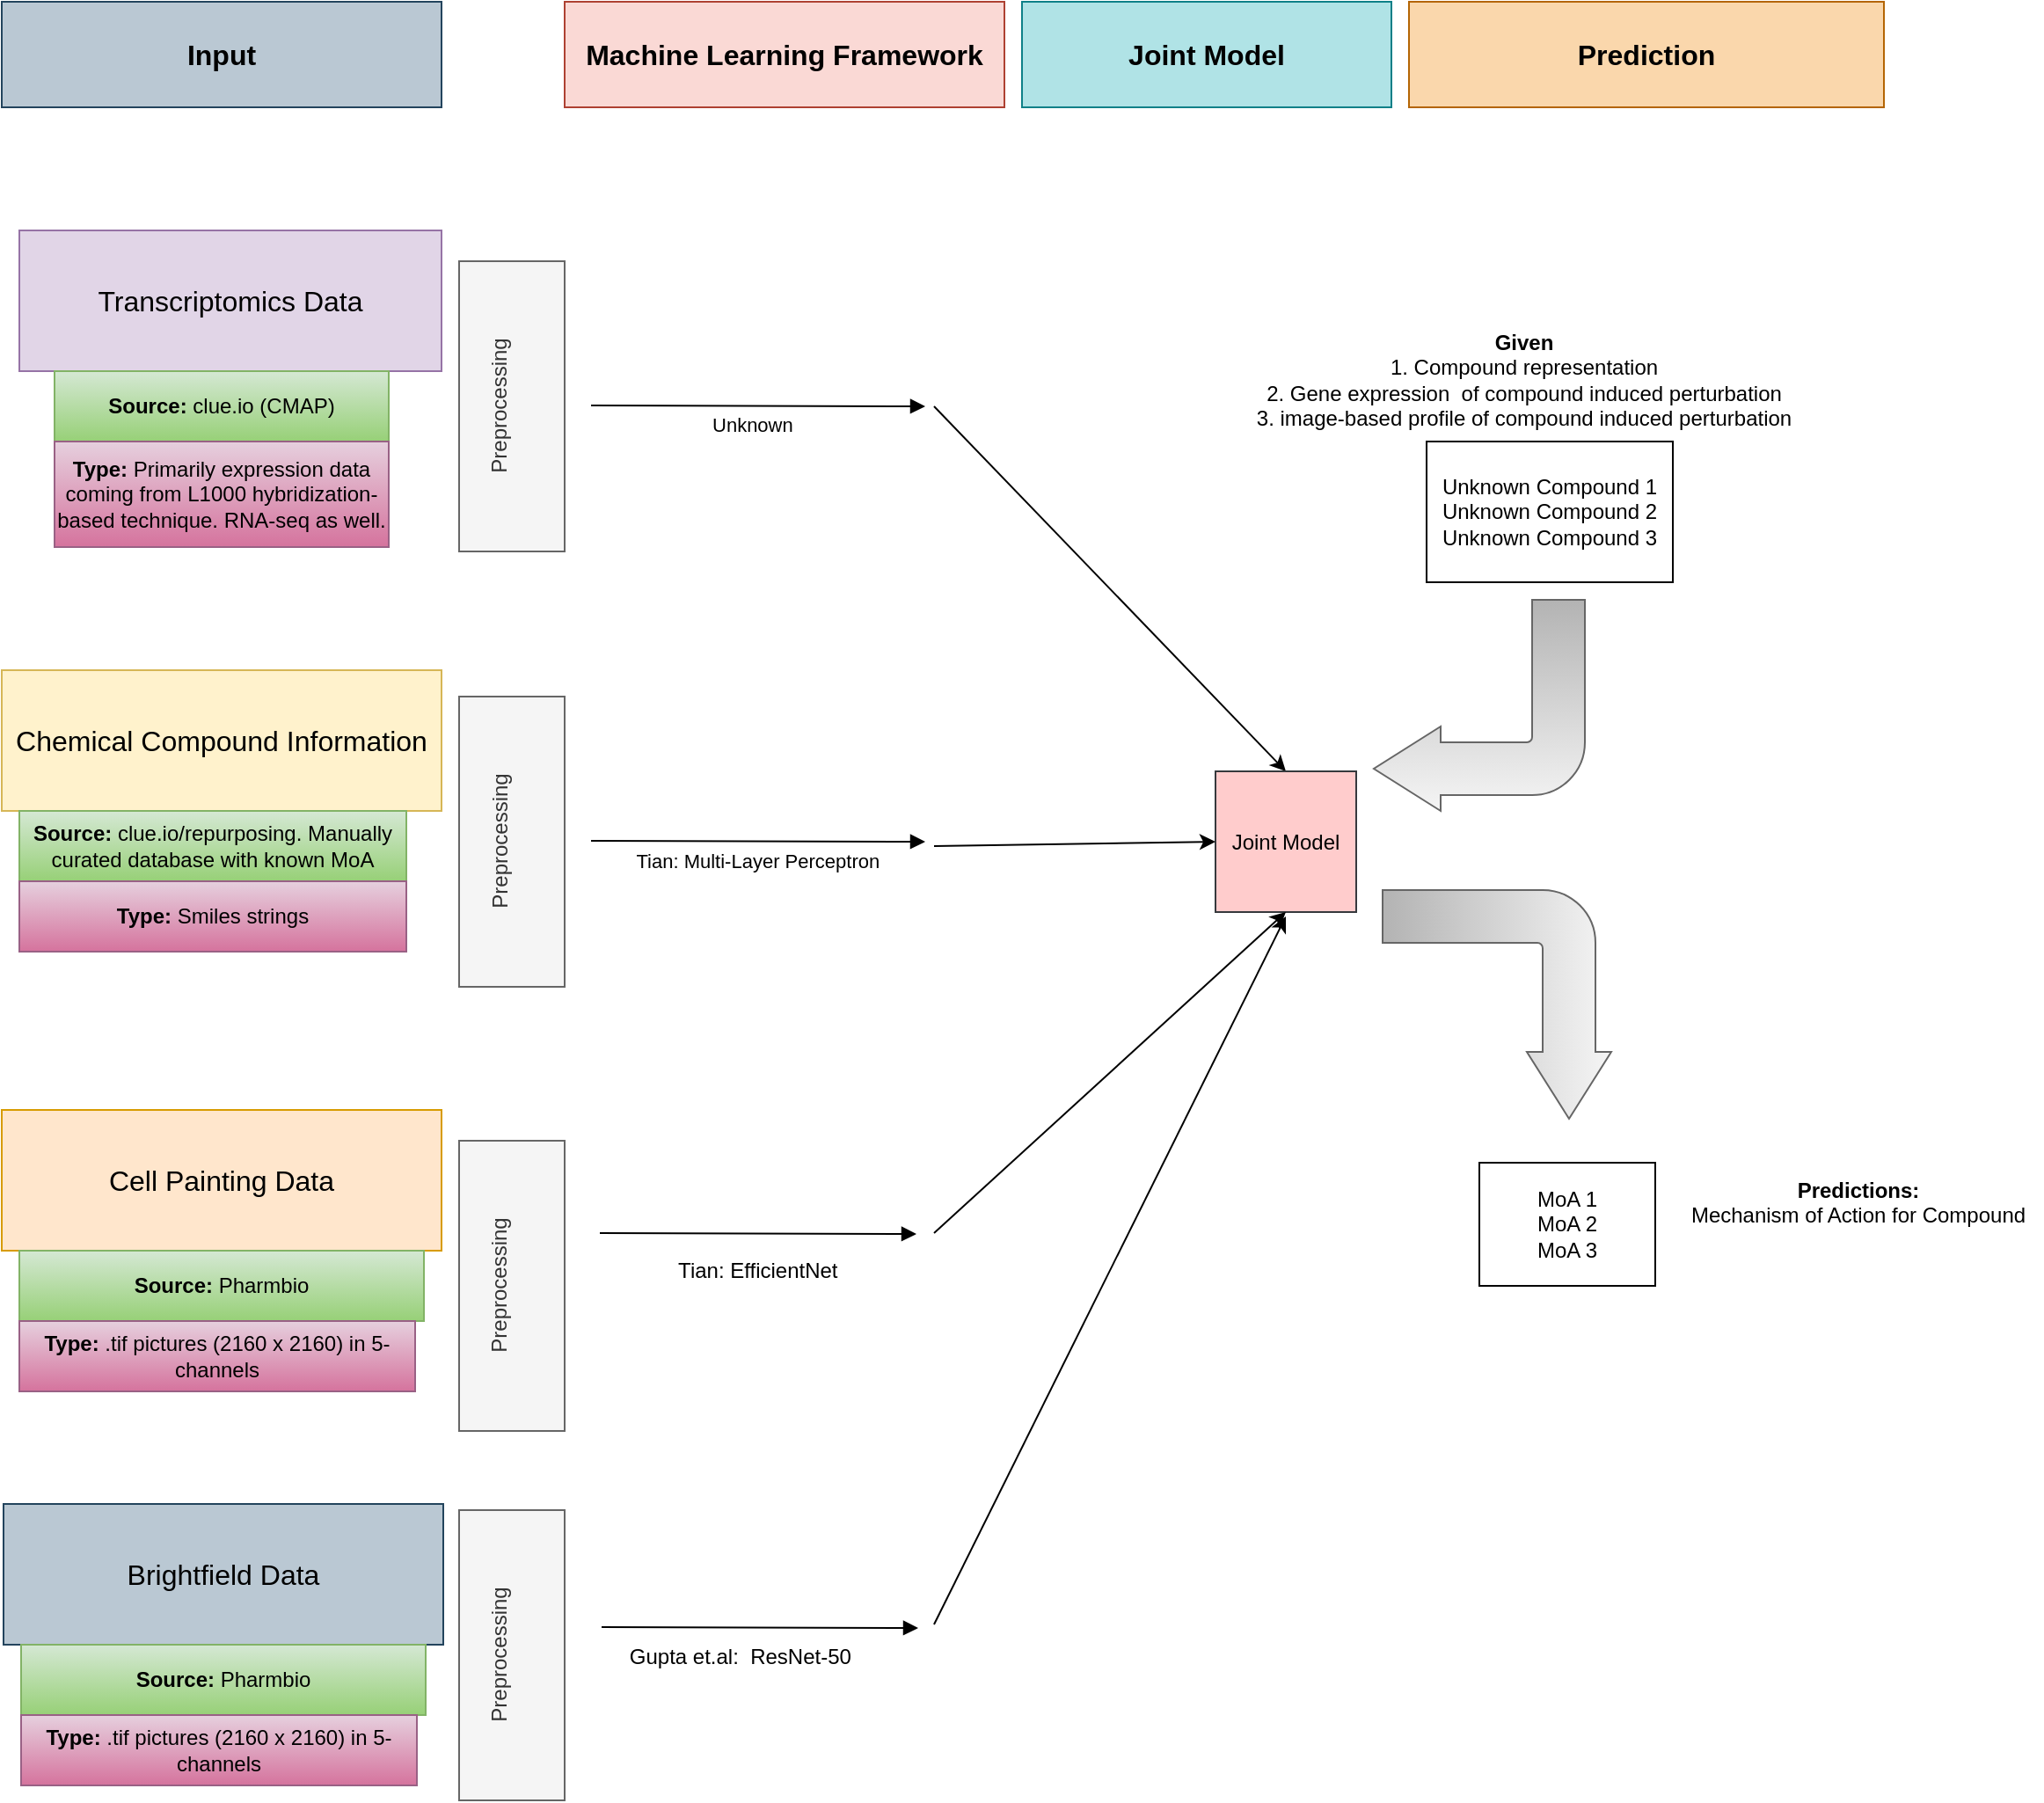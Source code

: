 <mxfile version="20.5.1" type="github">
  <diagram id="kgpKYQtTHZ0yAKxKKP6v" name="Page-1">
    <mxGraphModel dx="1892" dy="2160" grid="1" gridSize="10" guides="1" tooltips="1" connect="1" arrows="1" fold="1" page="1" pageScale="1" pageWidth="850" pageHeight="1100" math="0" shadow="0">
      <root>
        <mxCell id="0" />
        <mxCell id="1" parent="0" />
        <mxCell id="3nuBFxr9cyL0pnOWT2aG-9" value="Unknown" style="verticalAlign=bottom;endArrow=block;shadow=0;strokeWidth=1;" parent="1" edge="1">
          <mxGeometry x="-0.032" y="-20" relative="1" as="geometry">
            <mxPoint x="365" y="119.5" as="sourcePoint" />
            <mxPoint x="555" y="120" as="targetPoint" />
            <mxPoint as="offset" />
          </mxGeometry>
        </mxCell>
        <mxCell id="D1hPwI1u1eyKQ4dJg58t-1" value="&lt;font style=&quot;font-size: 16px;&quot;&gt;Transcriptomics Data&lt;/font&gt;" style="rounded=0;whiteSpace=wrap;html=1;fillColor=#e1d5e7;strokeColor=#9673a6;" parent="1" vertex="1">
          <mxGeometry x="40" y="20" width="240" height="80" as="geometry" />
        </mxCell>
        <mxCell id="D1hPwI1u1eyKQ4dJg58t-2" value="&lt;font style=&quot;font-size: 16px;&quot;&gt;Chemical Compound Information&lt;/font&gt;" style="rounded=0;whiteSpace=wrap;html=1;fillColor=#fff2cc;strokeColor=#d6b656;" parent="1" vertex="1">
          <mxGeometry x="30" y="270" width="250" height="80" as="geometry" />
        </mxCell>
        <mxCell id="D1hPwI1u1eyKQ4dJg58t-5" value="&lt;font style=&quot;font-size: 16px;&quot;&gt;Cell Painting Data&lt;/font&gt;" style="rounded=0;whiteSpace=wrap;html=1;fillColor=#ffe6cc;strokeColor=#d79b00;" parent="1" vertex="1">
          <mxGeometry x="30" y="520" width="250" height="80" as="geometry" />
        </mxCell>
        <mxCell id="D1hPwI1u1eyKQ4dJg58t-7" value="&lt;b&gt;Source:&lt;/b&gt; clue.io (CMAP)" style="rounded=0;whiteSpace=wrap;html=1;fillColor=#d5e8d4;gradientColor=#97d077;strokeColor=#82b366;" parent="1" vertex="1">
          <mxGeometry x="60" y="100" width="190" height="40" as="geometry" />
        </mxCell>
        <mxCell id="D1hPwI1u1eyKQ4dJg58t-8" value="&lt;b&gt;Source: &lt;/b&gt;clue.io/repurposing. Manually curated database with known MoA" style="rounded=0;whiteSpace=wrap;html=1;fillColor=#d5e8d4;gradientColor=#97d077;strokeColor=#82b366;" parent="1" vertex="1">
          <mxGeometry x="40" y="350" width="220" height="40" as="geometry" />
        </mxCell>
        <mxCell id="D1hPwI1u1eyKQ4dJg58t-9" value="&lt;b&gt;Source: &lt;/b&gt;Pharmbio " style="rounded=0;whiteSpace=wrap;html=1;fillColor=#d5e8d4;gradientColor=#97d077;strokeColor=#82b366;" parent="1" vertex="1">
          <mxGeometry x="40" y="600" width="230" height="40" as="geometry" />
        </mxCell>
        <mxCell id="D1hPwI1u1eyKQ4dJg58t-12" value="Tian: EfficientNet " style="verticalAlign=bottom;endArrow=block;shadow=0;strokeWidth=1;fontSize=12;" parent="1" edge="1">
          <mxGeometry x="0.001" y="-30" relative="1" as="geometry">
            <mxPoint x="370" y="590" as="sourcePoint" />
            <mxPoint x="550" y="590.5" as="targetPoint" />
            <mxPoint as="offset" />
          </mxGeometry>
        </mxCell>
        <mxCell id="D1hPwI1u1eyKQ4dJg58t-13" value="Tian: Multi-Layer Perceptron&#xa;" style="verticalAlign=bottom;endArrow=block;shadow=0;strokeWidth=1;" parent="1" edge="1">
          <mxGeometry x="0.001" y="-33" relative="1" as="geometry">
            <mxPoint x="365" y="367" as="sourcePoint" />
            <mxPoint x="555" y="367.5" as="targetPoint" />
            <mxPoint as="offset" />
            <Array as="points" />
          </mxGeometry>
        </mxCell>
        <mxCell id="D1hPwI1u1eyKQ4dJg58t-14" value="&lt;font style=&quot;font-size: 16px;&quot;&gt;Input&lt;/font&gt;" style="rounded=0;whiteSpace=wrap;html=1;fontStyle=1;fillColor=#bac8d3;strokeColor=#23445d;" parent="1" vertex="1">
          <mxGeometry x="30" y="-110" width="250" height="60" as="geometry" />
        </mxCell>
        <mxCell id="D1hPwI1u1eyKQ4dJg58t-15" value="&lt;b&gt;&lt;font style=&quot;font-size: 16px;&quot;&gt;Machine Learning Framework&lt;/font&gt;&lt;/b&gt;" style="rounded=0;whiteSpace=wrap;html=1;fillColor=#fad9d5;strokeColor=#ae4132;" parent="1" vertex="1">
          <mxGeometry x="350" y="-110" width="250" height="60" as="geometry" />
        </mxCell>
        <mxCell id="D1hPwI1u1eyKQ4dJg58t-16" value="&lt;b&gt;&lt;font style=&quot;font-size: 16px;&quot;&gt;Prediction&lt;/font&gt;&lt;/b&gt;" style="rounded=0;whiteSpace=wrap;html=1;fillColor=#fad7ac;strokeColor=#b46504;" parent="1" vertex="1">
          <mxGeometry x="830" y="-110" width="270" height="60" as="geometry" />
        </mxCell>
        <mxCell id="D1hPwI1u1eyKQ4dJg58t-17" value="&lt;b&gt;Type:&lt;/b&gt; Primarily expression data coming from L1000 hybridization-based technique. RNA-seq as well." style="rounded=0;whiteSpace=wrap;html=1;fillColor=#e6d0de;gradientColor=#d5739d;strokeColor=#996185;" parent="1" vertex="1">
          <mxGeometry x="60" y="140" width="190" height="60" as="geometry" />
        </mxCell>
        <mxCell id="D1hPwI1u1eyKQ4dJg58t-22" value="&lt;b&gt;Type:&lt;/b&gt; .tif pictures (2160 x 2160) in 5-channels" style="rounded=0;whiteSpace=wrap;html=1;fillColor=#e6d0de;gradientColor=#d5739d;strokeColor=#996185;" parent="1" vertex="1">
          <mxGeometry x="40" y="640" width="225" height="40" as="geometry" />
        </mxCell>
        <mxCell id="D1hPwI1u1eyKQ4dJg58t-24" value="&lt;b&gt;Type:&lt;/b&gt; Smiles strings" style="rounded=0;whiteSpace=wrap;html=1;fillColor=#e6d0de;gradientColor=#d5739d;strokeColor=#996185;" parent="1" vertex="1">
          <mxGeometry x="40" y="390" width="220" height="40" as="geometry" />
        </mxCell>
        <mxCell id="D1hPwI1u1eyKQ4dJg58t-26" value="&lt;div&gt;Preprocessing&lt;/div&gt;&lt;div&gt;&lt;br&gt;&lt;/div&gt;" style="rounded=0;whiteSpace=wrap;html=1;rotation=-90;fillColor=#f5f5f5;fontColor=#333333;strokeColor=#666666;" parent="1" vertex="1">
          <mxGeometry x="237.5" y="337.5" width="165" height="60" as="geometry" />
        </mxCell>
        <mxCell id="D1hPwI1u1eyKQ4dJg58t-27" value="&lt;div&gt;Preprocessing&lt;/div&gt;&lt;div&gt;&lt;br&gt;&lt;/div&gt;" style="rounded=0;whiteSpace=wrap;html=1;rotation=-90;fillColor=#f5f5f5;fontColor=#333333;strokeColor=#666666;" parent="1" vertex="1">
          <mxGeometry x="237.5" y="90" width="165" height="60" as="geometry" />
        </mxCell>
        <mxCell id="D1hPwI1u1eyKQ4dJg58t-28" value="&lt;div&gt;Preprocessing&lt;/div&gt;&lt;div&gt;&lt;br&gt;&lt;/div&gt;" style="rounded=0;whiteSpace=wrap;html=1;rotation=-90;fillColor=#f5f5f5;fontColor=#333333;strokeColor=#666666;" parent="1" vertex="1">
          <mxGeometry x="237.5" y="590" width="165" height="60" as="geometry" />
        </mxCell>
        <mxCell id="D1hPwI1u1eyKQ4dJg58t-30" value="" style="endArrow=classic;html=1;rounded=0;entryX=0.5;entryY=0;entryDx=0;entryDy=0;" parent="1" target="D1hPwI1u1eyKQ4dJg58t-31" edge="1">
          <mxGeometry width="50" height="50" relative="1" as="geometry">
            <mxPoint x="560" y="120" as="sourcePoint" />
            <mxPoint x="660" y="300" as="targetPoint" />
          </mxGeometry>
        </mxCell>
        <mxCell id="D1hPwI1u1eyKQ4dJg58t-31" value="Joint Model" style="whiteSpace=wrap;html=1;aspect=fixed;fillColor=#ffcccc;strokeColor=#36393d;" parent="1" vertex="1">
          <mxGeometry x="720" y="327.5" width="80" height="80" as="geometry" />
        </mxCell>
        <mxCell id="D1hPwI1u1eyKQ4dJg58t-32" value="" style="endArrow=classic;html=1;rounded=0;entryX=0.5;entryY=1;entryDx=0;entryDy=0;" parent="1" target="D1hPwI1u1eyKQ4dJg58t-31" edge="1">
          <mxGeometry width="50" height="50" relative="1" as="geometry">
            <mxPoint x="560" y="590" as="sourcePoint" />
            <mxPoint x="690" y="410" as="targetPoint" />
          </mxGeometry>
        </mxCell>
        <mxCell id="D1hPwI1u1eyKQ4dJg58t-33" value="" style="endArrow=classic;html=1;rounded=0;entryX=0;entryY=0.5;entryDx=0;entryDy=0;" parent="1" target="D1hPwI1u1eyKQ4dJg58t-31" edge="1">
          <mxGeometry width="50" height="50" relative="1" as="geometry">
            <mxPoint x="560" y="370" as="sourcePoint" />
            <mxPoint x="690" y="190" as="targetPoint" />
          </mxGeometry>
        </mxCell>
        <mxCell id="D1hPwI1u1eyKQ4dJg58t-34" value="&lt;b&gt;&lt;font style=&quot;font-size: 16px;&quot;&gt;Joint Model&lt;/font&gt;&lt;/b&gt;" style="rounded=0;whiteSpace=wrap;html=1;fillColor=#b0e3e6;strokeColor=#0e8088;" parent="1" vertex="1">
          <mxGeometry x="610" y="-110" width="210" height="60" as="geometry" />
        </mxCell>
        <mxCell id="D1hPwI1u1eyKQ4dJg58t-36" value="&lt;div&gt;Unknown Compound 1&lt;/div&gt;&lt;div&gt;Unknown Compound 2 Unknown Compound 3&lt;br&gt;&lt;/div&gt;" style="rounded=0;whiteSpace=wrap;html=1;" parent="1" vertex="1">
          <mxGeometry x="840" y="140" width="140" height="80" as="geometry" />
        </mxCell>
        <mxCell id="D1hPwI1u1eyKQ4dJg58t-46" value="" style="html=1;shadow=0;dashed=0;align=center;verticalAlign=middle;shape=mxgraph.arrows2.bendArrow;dy=15;dx=38;notch=0;arrowHead=48;rounded=1;fontSize=12;rotation=90;fillColor=#f5f5f5;strokeColor=#666666;gradientColor=#b3b3b3;" parent="1" vertex="1">
          <mxGeometry x="815" y="395" width="130" height="130" as="geometry" />
        </mxCell>
        <mxCell id="D1hPwI1u1eyKQ4dJg58t-48" value="" style="html=1;shadow=0;dashed=0;align=center;verticalAlign=middle;shape=mxgraph.arrows2.bendArrow;dy=15;dx=38;notch=0;arrowHead=48;rounded=1;fontSize=12;rotation=-180;fillColor=#f5f5f5;strokeColor=#666666;gradientColor=#b3b3b3;" parent="1" vertex="1">
          <mxGeometry x="810" y="230" width="120" height="120" as="geometry" />
        </mxCell>
        <mxCell id="D1hPwI1u1eyKQ4dJg58t-49" value="&lt;div&gt;MoA 1&lt;/div&gt;&lt;div&gt;MoA 2&lt;/div&gt;&lt;div&gt;MoA 3&lt;br&gt;&lt;/div&gt;" style="rounded=0;whiteSpace=wrap;html=1;" parent="1" vertex="1">
          <mxGeometry x="870" y="550" width="100" height="70" as="geometry" />
        </mxCell>
        <mxCell id="D1hPwI1u1eyKQ4dJg58t-50" value="&lt;div&gt;&lt;b&gt;Given&lt;/b&gt;&lt;/div&gt;&lt;div&gt;1. Compound representation&lt;/div&gt;&lt;div&gt;2. Gene expression&amp;nbsp; of compound induced perturbation&lt;/div&gt;&lt;div&gt;3. image-based profile of compound induced perturbation&lt;br&gt;&lt;/div&gt;" style="text;html=1;align=center;verticalAlign=middle;resizable=0;points=[];autosize=1;strokeColor=none;fillColor=none;fontSize=12;" parent="1" vertex="1">
          <mxGeometry x="730" y="70" width="330" height="70" as="geometry" />
        </mxCell>
        <mxCell id="D1hPwI1u1eyKQ4dJg58t-51" value="&lt;div&gt;&lt;b&gt;Predictions:&lt;/b&gt;&lt;/div&gt;&lt;div&gt;Mechanism of Action for Compound&lt;/div&gt;&lt;div&gt;&lt;br&gt;&lt;/div&gt;" style="text;html=1;align=center;verticalAlign=middle;resizable=0;points=[];autosize=1;strokeColor=none;fillColor=none;fontSize=12;" parent="1" vertex="1">
          <mxGeometry x="980" y="550" width="210" height="60" as="geometry" />
        </mxCell>
        <mxCell id="mocRb3aVS4eG0VOFSvYx-1" value="&lt;font style=&quot;font-size: 16px;&quot;&gt;Brightfield Data&lt;/font&gt;" style="rounded=0;whiteSpace=wrap;html=1;fillColor=#bac8d3;strokeColor=#23445d;" vertex="1" parent="1">
          <mxGeometry x="31" y="744" width="250" height="80" as="geometry" />
        </mxCell>
        <mxCell id="mocRb3aVS4eG0VOFSvYx-2" value="&lt;b&gt;Source: &lt;/b&gt;Pharmbio " style="rounded=0;whiteSpace=wrap;html=1;fillColor=#d5e8d4;gradientColor=#97d077;strokeColor=#82b366;" vertex="1" parent="1">
          <mxGeometry x="41" y="824" width="230" height="40" as="geometry" />
        </mxCell>
        <mxCell id="mocRb3aVS4eG0VOFSvYx-3" value="Gupta et.al:  ResNet-50" style="verticalAlign=bottom;endArrow=block;shadow=0;strokeWidth=1;fontSize=12;" edge="1" parent="1">
          <mxGeometry x="-0.121" y="-26" relative="1" as="geometry">
            <mxPoint x="371" y="814" as="sourcePoint" />
            <mxPoint x="551" y="814.5" as="targetPoint" />
            <mxPoint as="offset" />
          </mxGeometry>
        </mxCell>
        <mxCell id="mocRb3aVS4eG0VOFSvYx-4" value="&lt;div&gt;&lt;b&gt;Type:&lt;/b&gt; .tif pictures (2160 x 2160) in 5-channels&lt;/div&gt;" style="rounded=0;whiteSpace=wrap;html=1;fillColor=#e6d0de;gradientColor=#d5739d;strokeColor=#996185;" vertex="1" parent="1">
          <mxGeometry x="41" y="864" width="225" height="40" as="geometry" />
        </mxCell>
        <mxCell id="mocRb3aVS4eG0VOFSvYx-5" value="&lt;div&gt;Preprocessing&lt;/div&gt;&lt;div&gt;&lt;br&gt;&lt;/div&gt;" style="rounded=0;whiteSpace=wrap;html=1;rotation=-90;fillColor=#f5f5f5;fontColor=#333333;strokeColor=#666666;" vertex="1" parent="1">
          <mxGeometry x="237.5" y="800" width="165" height="60" as="geometry" />
        </mxCell>
        <mxCell id="mocRb3aVS4eG0VOFSvYx-6" value="" style="endArrow=classic;html=1;rounded=0;" edge="1" parent="1">
          <mxGeometry width="50" height="50" relative="1" as="geometry">
            <mxPoint x="560" y="812.5" as="sourcePoint" />
            <mxPoint x="760" y="410" as="targetPoint" />
          </mxGeometry>
        </mxCell>
      </root>
    </mxGraphModel>
  </diagram>
</mxfile>
